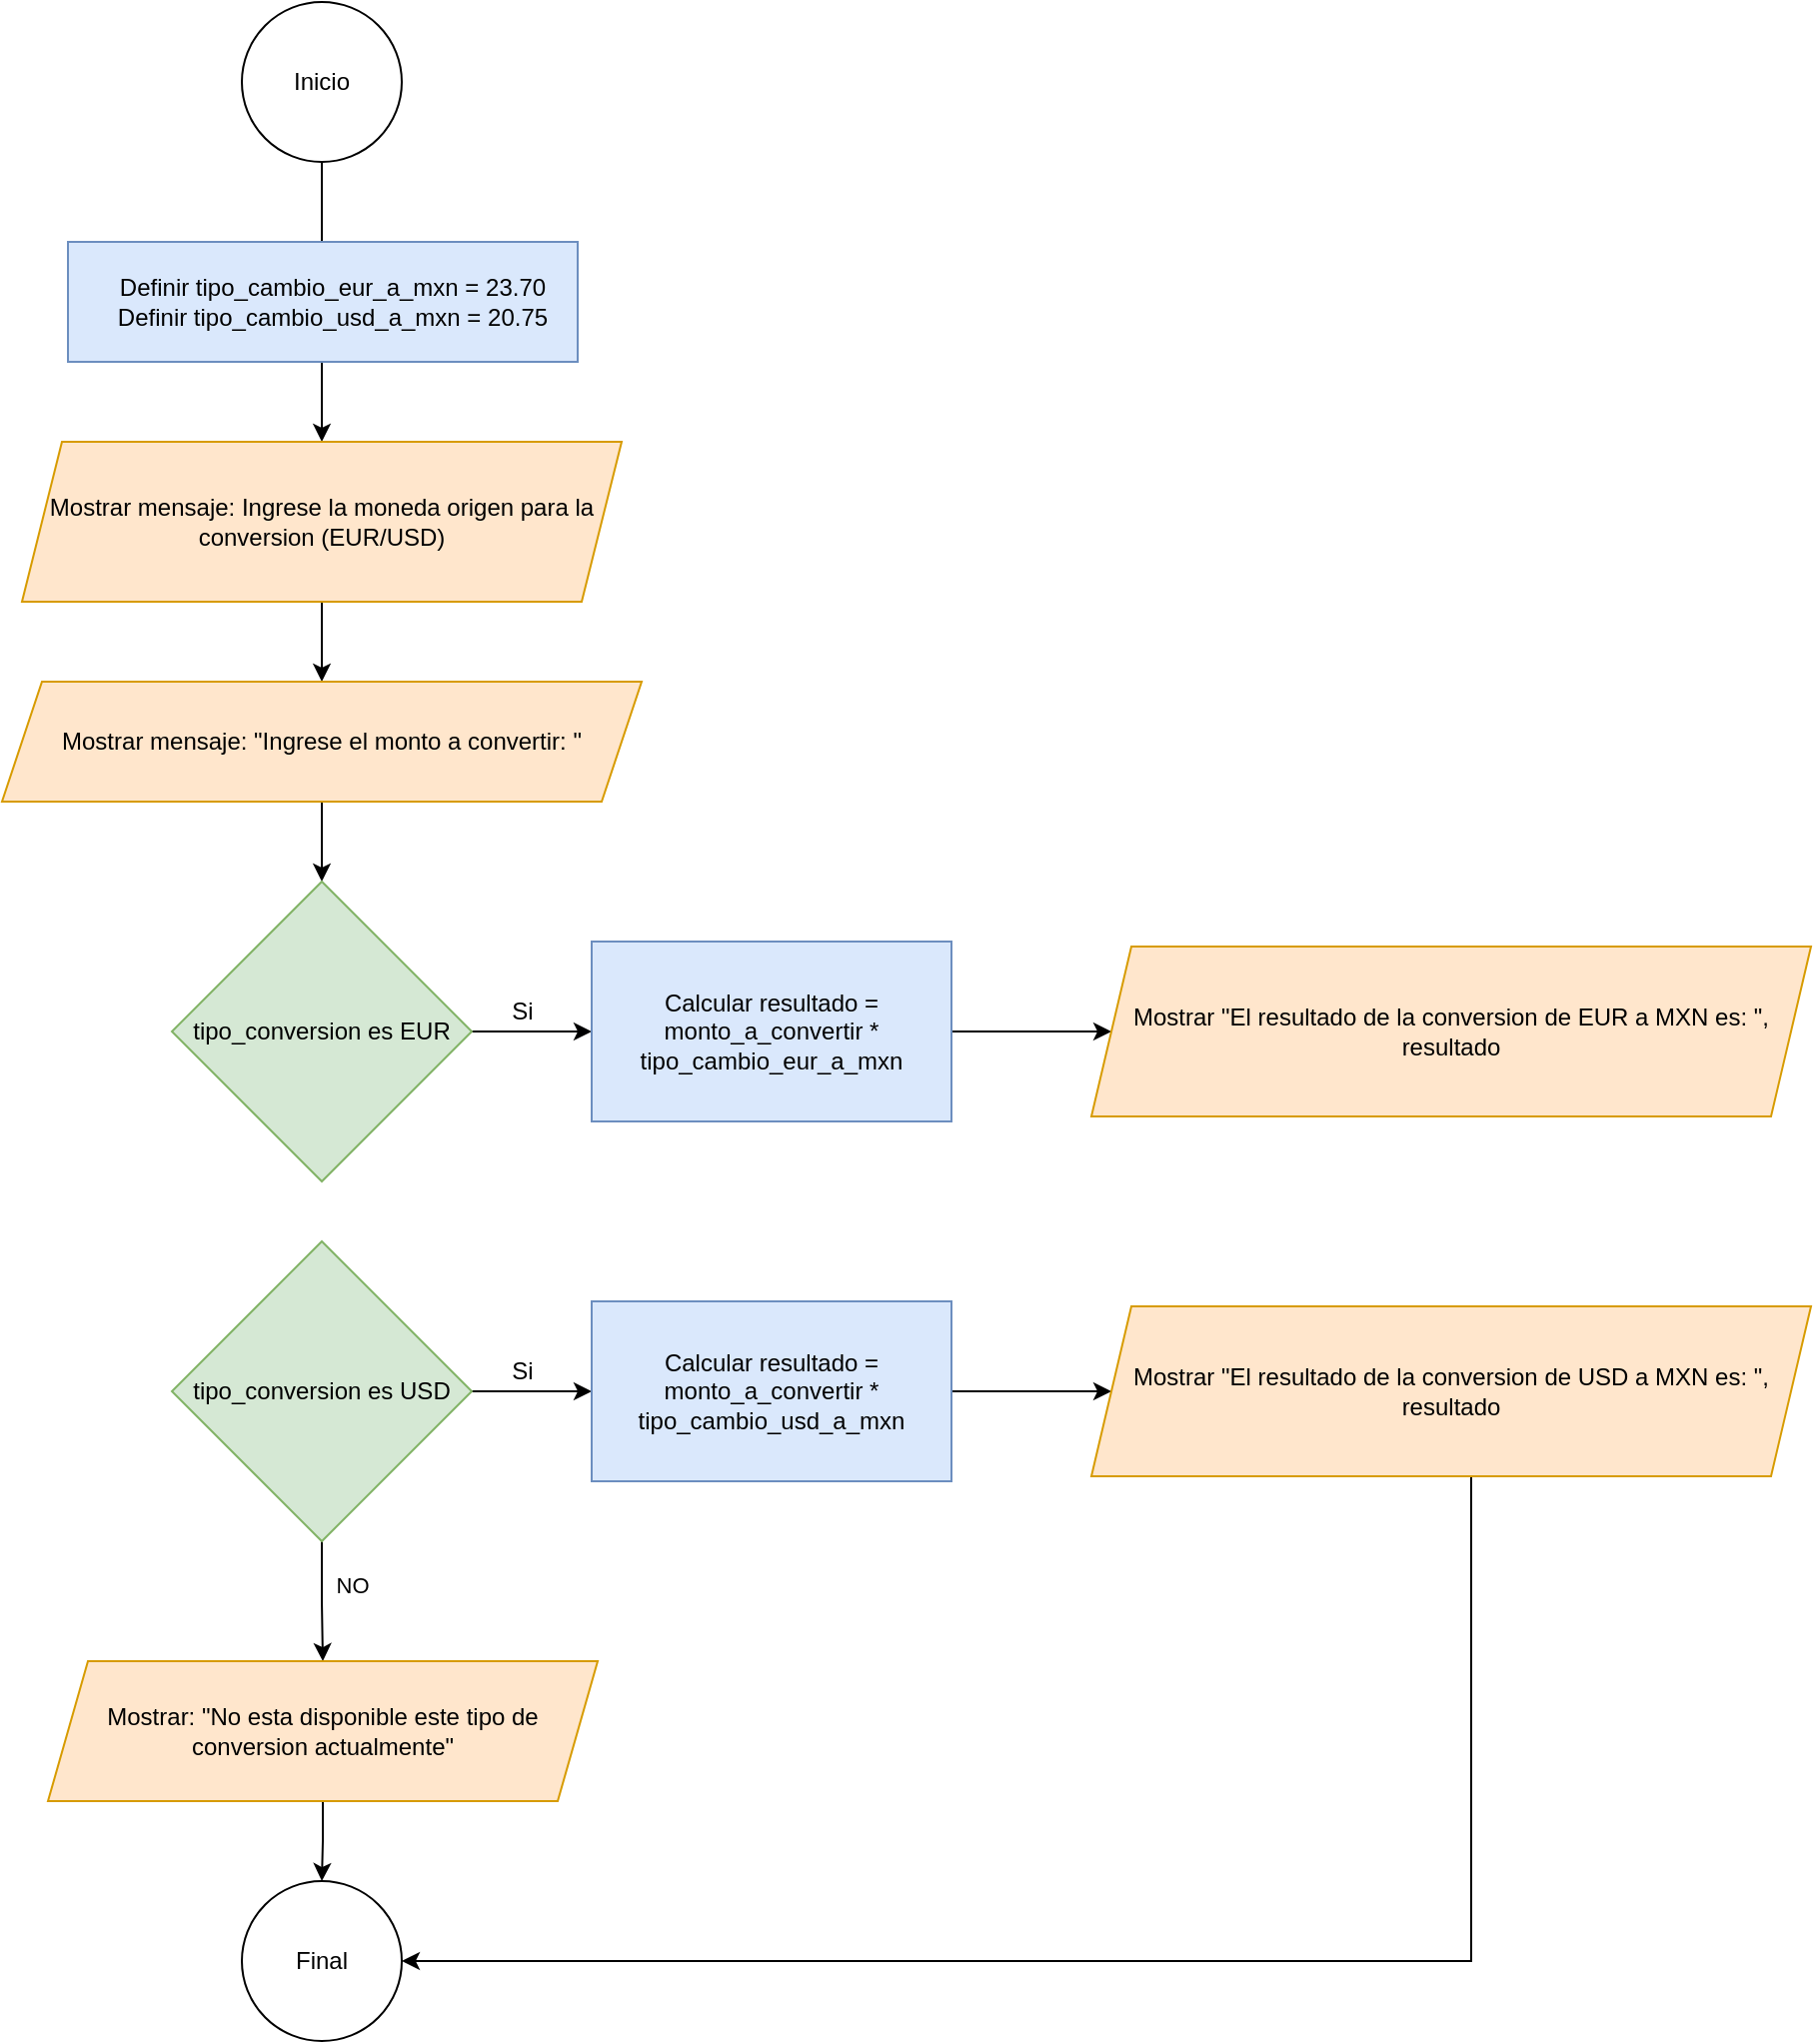 <mxfile version="24.7.6">
  <diagram name="Page-1" id="JK9t0pMHn0lnWc2lxoqK">
    <mxGraphModel dx="2026" dy="1143" grid="1" gridSize="10" guides="1" tooltips="1" connect="1" arrows="1" fold="1" page="1" pageScale="1" pageWidth="850" pageHeight="1100" math="0" shadow="0">
      <root>
        <mxCell id="0" />
        <mxCell id="1" parent="0" />
        <mxCell id="9dBUqJMnR2jhjDawsmKG-10" value="" style="edgeStyle=orthogonalEdgeStyle;rounded=0;orthogonalLoop=1;jettySize=auto;html=1;" edge="1" parent="1" source="9dBUqJMnR2jhjDawsmKG-1" target="9dBUqJMnR2jhjDawsmKG-3">
          <mxGeometry relative="1" as="geometry" />
        </mxCell>
        <mxCell id="9dBUqJMnR2jhjDawsmKG-1" value="Inicio" style="ellipse;whiteSpace=wrap;html=1;aspect=fixed;" vertex="1" parent="1">
          <mxGeometry x="385" y="10" width="80" height="80" as="geometry" />
        </mxCell>
        <mxCell id="9dBUqJMnR2jhjDawsmKG-11" value="" style="edgeStyle=orthogonalEdgeStyle;rounded=0;orthogonalLoop=1;jettySize=auto;html=1;" edge="1" parent="1" source="9dBUqJMnR2jhjDawsmKG-3" target="9dBUqJMnR2jhjDawsmKG-4">
          <mxGeometry relative="1" as="geometry" />
        </mxCell>
        <mxCell id="9dBUqJMnR2jhjDawsmKG-3" value="Mostrar mensaje: Ingrese la moneda origen para la conversion (EUR/USD)" style="shape=parallelogram;perimeter=parallelogramPerimeter;whiteSpace=wrap;html=1;fixedSize=1;fillColor=#ffe6cc;strokeColor=#d79b00;" vertex="1" parent="1">
          <mxGeometry x="275" y="230" width="300" height="80" as="geometry" />
        </mxCell>
        <mxCell id="9dBUqJMnR2jhjDawsmKG-12" value="" style="edgeStyle=orthogonalEdgeStyle;rounded=0;orthogonalLoop=1;jettySize=auto;html=1;" edge="1" parent="1" source="9dBUqJMnR2jhjDawsmKG-4" target="9dBUqJMnR2jhjDawsmKG-5">
          <mxGeometry relative="1" as="geometry" />
        </mxCell>
        <mxCell id="9dBUqJMnR2jhjDawsmKG-4" value="Mostrar mensaje: &quot;Ingrese el monto a convertir: &quot;" style="shape=parallelogram;perimeter=parallelogramPerimeter;whiteSpace=wrap;html=1;fixedSize=1;fillColor=#ffe6cc;strokeColor=#d79b00;" vertex="1" parent="1">
          <mxGeometry x="265" y="350" width="320" height="60" as="geometry" />
        </mxCell>
        <mxCell id="9dBUqJMnR2jhjDawsmKG-9" value="" style="edgeStyle=orthogonalEdgeStyle;rounded=0;orthogonalLoop=1;jettySize=auto;html=1;" edge="1" parent="1" source="9dBUqJMnR2jhjDawsmKG-5" target="9dBUqJMnR2jhjDawsmKG-6">
          <mxGeometry relative="1" as="geometry" />
        </mxCell>
        <mxCell id="9dBUqJMnR2jhjDawsmKG-5" value="tipo_conversion es EUR" style="rhombus;whiteSpace=wrap;html=1;fillColor=#d5e8d4;strokeColor=#82b366;" vertex="1" parent="1">
          <mxGeometry x="350" y="450" width="150" height="150" as="geometry" />
        </mxCell>
        <mxCell id="9dBUqJMnR2jhjDawsmKG-8" value="" style="edgeStyle=orthogonalEdgeStyle;rounded=0;orthogonalLoop=1;jettySize=auto;html=1;" edge="1" parent="1" source="9dBUqJMnR2jhjDawsmKG-6" target="9dBUqJMnR2jhjDawsmKG-7">
          <mxGeometry relative="1" as="geometry" />
        </mxCell>
        <mxCell id="9dBUqJMnR2jhjDawsmKG-6" value="Calcular resultado = monto_a_convertir * tipo_cambio_eur_a_mxn" style="rounded=0;whiteSpace=wrap;html=1;fillColor=#dae8fc;strokeColor=#6c8ebf;" vertex="1" parent="1">
          <mxGeometry x="560" y="480" width="180" height="90" as="geometry" />
        </mxCell>
        <mxCell id="9dBUqJMnR2jhjDawsmKG-7" value="Mostrar &quot;El resultado de la conversion de EUR a MXN es: &quot;, resultado" style="shape=parallelogram;perimeter=parallelogramPerimeter;whiteSpace=wrap;html=1;fixedSize=1;fillColor=#ffe6cc;strokeColor=#d79b00;" vertex="1" parent="1">
          <mxGeometry x="810" y="482.5" width="360" height="85" as="geometry" />
        </mxCell>
        <mxCell id="9dBUqJMnR2jhjDawsmKG-13" value="Si" style="text;html=1;align=center;verticalAlign=middle;resizable=0;points=[];autosize=1;strokeColor=none;fillColor=none;" vertex="1" parent="1">
          <mxGeometry x="510" y="500" width="30" height="30" as="geometry" />
        </mxCell>
        <mxCell id="9dBUqJMnR2jhjDawsmKG-14" value="" style="edgeStyle=orthogonalEdgeStyle;rounded=0;orthogonalLoop=1;jettySize=auto;html=1;" edge="1" parent="1" source="9dBUqJMnR2jhjDawsmKG-15" target="9dBUqJMnR2jhjDawsmKG-17">
          <mxGeometry relative="1" as="geometry" />
        </mxCell>
        <mxCell id="9dBUqJMnR2jhjDawsmKG-22" value="" style="edgeStyle=orthogonalEdgeStyle;rounded=0;orthogonalLoop=1;jettySize=auto;html=1;" edge="1" parent="1" source="9dBUqJMnR2jhjDawsmKG-15" target="9dBUqJMnR2jhjDawsmKG-20">
          <mxGeometry relative="1" as="geometry" />
        </mxCell>
        <mxCell id="9dBUqJMnR2jhjDawsmKG-23" value="NO" style="edgeLabel;html=1;align=center;verticalAlign=middle;resizable=0;points=[];" vertex="1" connectable="0" parent="9dBUqJMnR2jhjDawsmKG-22">
          <mxGeometry x="-0.273" relative="1" as="geometry">
            <mxPoint x="15" as="offset" />
          </mxGeometry>
        </mxCell>
        <mxCell id="9dBUqJMnR2jhjDawsmKG-15" value="tipo_conversion es USD" style="rhombus;whiteSpace=wrap;html=1;fillColor=#d5e8d4;strokeColor=#82b366;" vertex="1" parent="1">
          <mxGeometry x="350" y="630" width="150" height="150" as="geometry" />
        </mxCell>
        <mxCell id="9dBUqJMnR2jhjDawsmKG-16" value="" style="edgeStyle=orthogonalEdgeStyle;rounded=0;orthogonalLoop=1;jettySize=auto;html=1;" edge="1" parent="1" source="9dBUqJMnR2jhjDawsmKG-17" target="9dBUqJMnR2jhjDawsmKG-18">
          <mxGeometry relative="1" as="geometry" />
        </mxCell>
        <mxCell id="9dBUqJMnR2jhjDawsmKG-17" value="Calcular resultado = monto_a_convertir * tipo_cambio_usd_a_mxn" style="rounded=0;whiteSpace=wrap;html=1;fillColor=#dae8fc;strokeColor=#6c8ebf;" vertex="1" parent="1">
          <mxGeometry x="560" y="660" width="180" height="90" as="geometry" />
        </mxCell>
        <mxCell id="9dBUqJMnR2jhjDawsmKG-26" style="edgeStyle=orthogonalEdgeStyle;rounded=0;orthogonalLoop=1;jettySize=auto;html=1;entryX=1;entryY=0.5;entryDx=0;entryDy=0;" edge="1" parent="1" source="9dBUqJMnR2jhjDawsmKG-18" target="9dBUqJMnR2jhjDawsmKG-24">
          <mxGeometry relative="1" as="geometry">
            <Array as="points">
              <mxPoint x="1000" y="990" />
            </Array>
          </mxGeometry>
        </mxCell>
        <mxCell id="9dBUqJMnR2jhjDawsmKG-18" value="Mostrar &quot;El resultado de la conversion de USD a MXN es: &quot;, resultado" style="shape=parallelogram;perimeter=parallelogramPerimeter;whiteSpace=wrap;html=1;fixedSize=1;fillColor=#ffe6cc;strokeColor=#d79b00;" vertex="1" parent="1">
          <mxGeometry x="810" y="662.5" width="360" height="85" as="geometry" />
        </mxCell>
        <mxCell id="9dBUqJMnR2jhjDawsmKG-19" value="Si" style="text;html=1;align=center;verticalAlign=middle;resizable=0;points=[];autosize=1;strokeColor=none;fillColor=none;" vertex="1" parent="1">
          <mxGeometry x="510" y="680" width="30" height="30" as="geometry" />
        </mxCell>
        <mxCell id="9dBUqJMnR2jhjDawsmKG-25" value="" style="edgeStyle=orthogonalEdgeStyle;rounded=0;orthogonalLoop=1;jettySize=auto;html=1;" edge="1" parent="1" source="9dBUqJMnR2jhjDawsmKG-20" target="9dBUqJMnR2jhjDawsmKG-24">
          <mxGeometry relative="1" as="geometry" />
        </mxCell>
        <mxCell id="9dBUqJMnR2jhjDawsmKG-20" value="Mostrar: &quot;No esta disponible este tipo de conversion actualmente&quot;" style="shape=parallelogram;perimeter=parallelogramPerimeter;whiteSpace=wrap;html=1;fixedSize=1;fillColor=#ffe6cc;strokeColor=#d79b00;" vertex="1" parent="1">
          <mxGeometry x="288" y="840" width="275" height="70" as="geometry" />
        </mxCell>
        <mxCell id="9dBUqJMnR2jhjDawsmKG-24" value="Final" style="ellipse;whiteSpace=wrap;html=1;aspect=fixed;" vertex="1" parent="1">
          <mxGeometry x="385" y="950" width="80" height="80" as="geometry" />
        </mxCell>
        <mxCell id="9dBUqJMnR2jhjDawsmKG-27" value="&lt;div&gt;&amp;nbsp; &amp;nbsp;Definir tipo_cambio_eur_a_mxn = 23.70&lt;/div&gt;&lt;div&gt;&amp;nbsp; &amp;nbsp;Definir tipo_cambio_usd_a_mxn = 20.75&lt;/div&gt;" style="rounded=0;whiteSpace=wrap;html=1;fillColor=#dae8fc;strokeColor=#6c8ebf;" vertex="1" parent="1">
          <mxGeometry x="298" y="130" width="255" height="60" as="geometry" />
        </mxCell>
      </root>
    </mxGraphModel>
  </diagram>
</mxfile>
